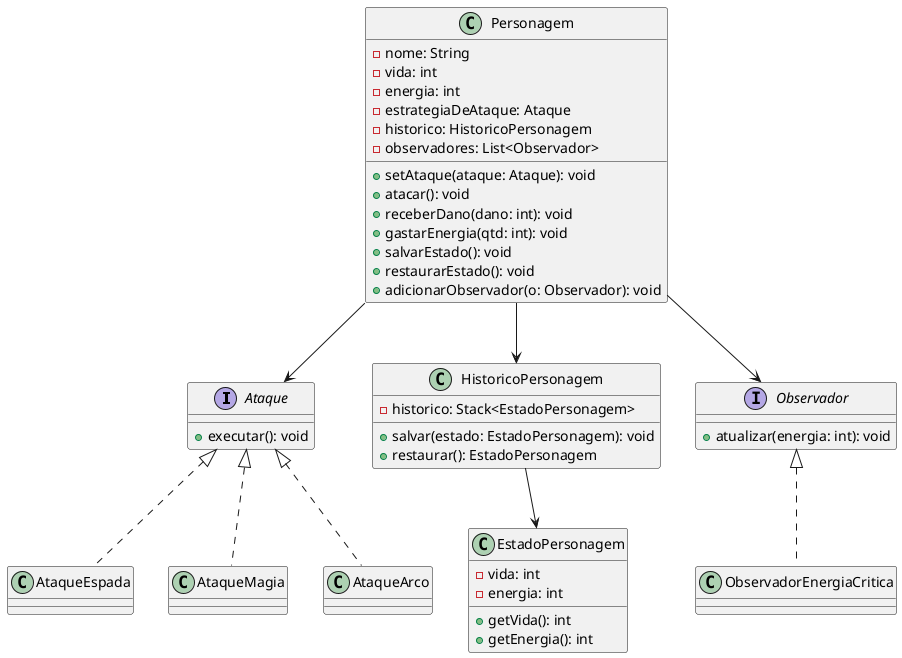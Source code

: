 @startuml RPG
interface Ataque {
  + executar(): void
}

class AtaqueEspada
class AtaqueMagia
class AtaqueArco
Ataque <|.. AtaqueEspada
Ataque <|.. AtaqueMagia
Ataque <|.. AtaqueArco

class EstadoPersonagem {
  - vida: int
  - energia: int
  + getVida(): int
  + getEnergia(): int
}

class HistoricoPersonagem {
  - historico: Stack<EstadoPersonagem>
  + salvar(estado: EstadoPersonagem): void
  + restaurar(): EstadoPersonagem
}

interface Observador {
  + atualizar(energia: int): void
}

class ObservadorEnergiaCritica
Observador <|.. ObservadorEnergiaCritica

class Personagem {
  - nome: String
  - vida: int
  - energia: int
  - estrategiaDeAtaque: Ataque
  - historico: HistoricoPersonagem
  - observadores: List<Observador>
  + setAtaque(ataque: Ataque): void
  + atacar(): void
  + receberDano(dano: int): void
  + gastarEnergia(qtd: int): void
  + salvarEstado(): void
  + restaurarEstado(): void
  + adicionarObservador(o: Observador): void
}

Personagem --> Ataque
Personagem --> HistoricoPersonagem
Personagem --> Observador
HistoricoPersonagem --> EstadoPersonagem
@enduml
